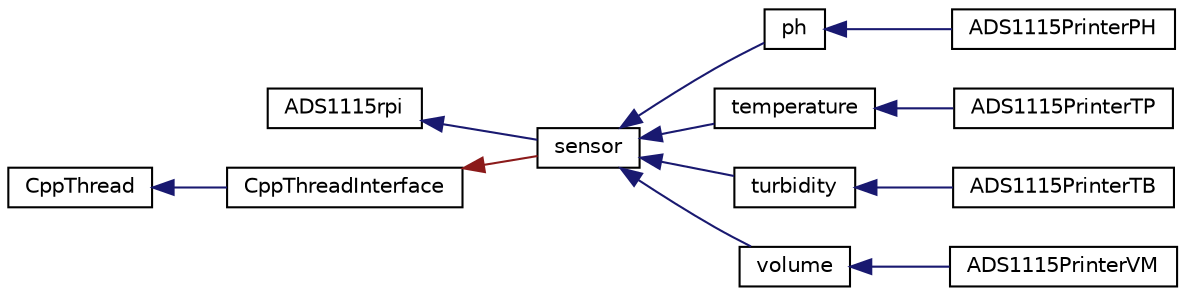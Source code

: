 digraph "Graphical Class Hierarchy"
{
 // LATEX_PDF_SIZE
  edge [fontname="Helvetica",fontsize="10",labelfontname="Helvetica",labelfontsize="10"];
  node [fontname="Helvetica",fontsize="10",shape=record];
  rankdir="LR";
  Node0 [label="ADS1115rpi",height=0.2,width=0.4,color="black", fillcolor="white", style="filled",URL="$class_a_d_s1115rpi.html",tooltip="This class reads data from the ADS1115 in the background (separate thread) and calls a callback funct..."];
  Node0 -> Node1 [dir="back",color="midnightblue",fontsize="10",style="solid",fontname="Helvetica"];
  Node1 [label="sensor",height=0.2,width=0.4,color="black", fillcolor="white", style="filled",URL="$classsensor.html",tooltip="Parent sensor class."];
  Node1 -> Node2 [dir="back",color="midnightblue",fontsize="10",style="solid",fontname="Helvetica"];
  Node2 [label="ph",height=0.2,width=0.4,color="black", fillcolor="white", style="filled",URL="$classph.html",tooltip="pH sensor class"];
  Node2 -> Node3 [dir="back",color="midnightblue",fontsize="10",style="solid",fontname="Helvetica"];
  Node3 [label="ADS1115PrinterPH",height=0.2,width=0.4,color="black", fillcolor="white", style="filled",URL="$class_a_d_s1115_printer_p_h.html",tooltip=" "];
  Node1 -> Node4 [dir="back",color="midnightblue",fontsize="10",style="solid",fontname="Helvetica"];
  Node4 [label="temperature",height=0.2,width=0.4,color="black", fillcolor="white", style="filled",URL="$classtemperature.html",tooltip="Temperature sensor class."];
  Node4 -> Node5 [dir="back",color="midnightblue",fontsize="10",style="solid",fontname="Helvetica"];
  Node5 [label="ADS1115PrinterTP",height=0.2,width=0.4,color="black", fillcolor="white", style="filled",URL="$class_a_d_s1115_printer_t_p.html",tooltip=" "];
  Node1 -> Node6 [dir="back",color="midnightblue",fontsize="10",style="solid",fontname="Helvetica"];
  Node6 [label="turbidity",height=0.2,width=0.4,color="black", fillcolor="white", style="filled",URL="$classturbidity.html",tooltip="Turbidity sensor class."];
  Node6 -> Node7 [dir="back",color="midnightblue",fontsize="10",style="solid",fontname="Helvetica"];
  Node7 [label="ADS1115PrinterTB",height=0.2,width=0.4,color="black", fillcolor="white", style="filled",URL="$class_a_d_s1115_printer_t_b.html",tooltip=" "];
  Node1 -> Node8 [dir="back",color="midnightblue",fontsize="10",style="solid",fontname="Helvetica"];
  Node8 [label="volume",height=0.2,width=0.4,color="black", fillcolor="white", style="filled",URL="$classvolume.html",tooltip="Volume sensor class."];
  Node8 -> Node9 [dir="back",color="midnightblue",fontsize="10",style="solid",fontname="Helvetica"];
  Node9 [label="ADS1115PrinterVM",height=0.2,width=0.4,color="black", fillcolor="white", style="filled",URL="$class_a_d_s1115_printer_v_m.html",tooltip=" "];
  Node11 [label="CppThread",height=0.2,width=0.4,color="black", fillcolor="white", style="filled",URL="$class_cpp_thread.html",tooltip="GNU GENERAL PUBLIC LICENSE Version 3, 29 June 2007."];
  Node11 -> Node10 [dir="back",color="midnightblue",fontsize="10",style="solid",fontname="Helvetica"];
  Node10 [label="CppThreadInterface",height=0.2,width=0.4,color="black", fillcolor="white", style="filled",URL="$class_cpp_thread_interface.html",tooltip=" "];
  Node10 -> Node1 [dir="back",color="firebrick4",fontsize="10",style="solid",fontname="Helvetica"];
}
